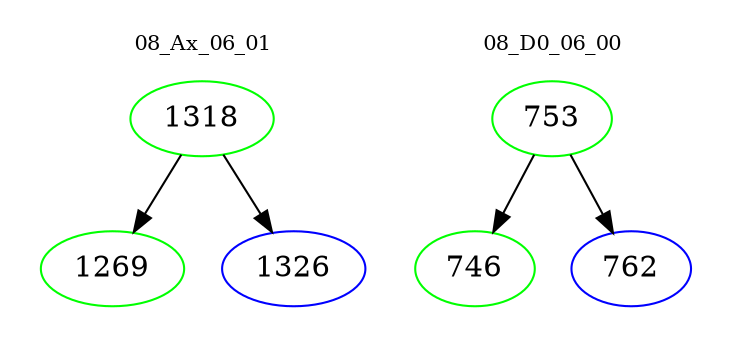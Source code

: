 digraph{
subgraph cluster_0 {
color = white
label = "08_Ax_06_01";
fontsize=10;
T0_1318 [label="1318", color="green"]
T0_1318 -> T0_1269 [color="black"]
T0_1269 [label="1269", color="green"]
T0_1318 -> T0_1326 [color="black"]
T0_1326 [label="1326", color="blue"]
}
subgraph cluster_1 {
color = white
label = "08_D0_06_00";
fontsize=10;
T1_753 [label="753", color="green"]
T1_753 -> T1_746 [color="black"]
T1_746 [label="746", color="green"]
T1_753 -> T1_762 [color="black"]
T1_762 [label="762", color="blue"]
}
}
